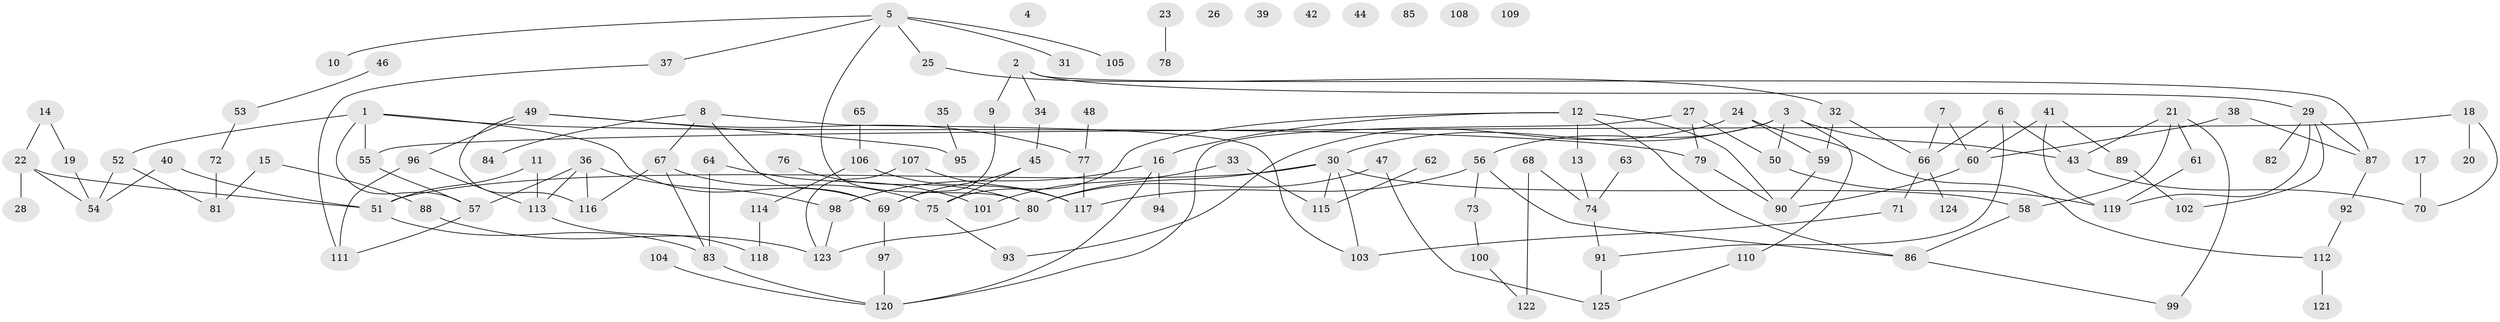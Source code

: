 // Generated by graph-tools (version 1.1) at 2025/49/03/09/25 03:49:03]
// undirected, 125 vertices, 160 edges
graph export_dot {
graph [start="1"]
  node [color=gray90,style=filled];
  1;
  2;
  3;
  4;
  5;
  6;
  7;
  8;
  9;
  10;
  11;
  12;
  13;
  14;
  15;
  16;
  17;
  18;
  19;
  20;
  21;
  22;
  23;
  24;
  25;
  26;
  27;
  28;
  29;
  30;
  31;
  32;
  33;
  34;
  35;
  36;
  37;
  38;
  39;
  40;
  41;
  42;
  43;
  44;
  45;
  46;
  47;
  48;
  49;
  50;
  51;
  52;
  53;
  54;
  55;
  56;
  57;
  58;
  59;
  60;
  61;
  62;
  63;
  64;
  65;
  66;
  67;
  68;
  69;
  70;
  71;
  72;
  73;
  74;
  75;
  76;
  77;
  78;
  79;
  80;
  81;
  82;
  83;
  84;
  85;
  86;
  87;
  88;
  89;
  90;
  91;
  92;
  93;
  94;
  95;
  96;
  97;
  98;
  99;
  100;
  101;
  102;
  103;
  104;
  105;
  106;
  107;
  108;
  109;
  110;
  111;
  112;
  113;
  114;
  115;
  116;
  117;
  118;
  119;
  120;
  121;
  122;
  123;
  124;
  125;
  1 -- 52;
  1 -- 55;
  1 -- 57;
  1 -- 69;
  1 -- 79;
  2 -- 9;
  2 -- 29;
  2 -- 34;
  2 -- 87;
  3 -- 30;
  3 -- 43;
  3 -- 50;
  3 -- 56;
  3 -- 110;
  5 -- 10;
  5 -- 25;
  5 -- 31;
  5 -- 37;
  5 -- 80;
  5 -- 105;
  6 -- 43;
  6 -- 66;
  6 -- 91;
  7 -- 60;
  7 -- 66;
  8 -- 67;
  8 -- 69;
  8 -- 84;
  8 -- 103;
  9 -- 69;
  11 -- 51;
  11 -- 113;
  12 -- 13;
  12 -- 16;
  12 -- 75;
  12 -- 86;
  12 -- 90;
  13 -- 74;
  14 -- 19;
  14 -- 22;
  15 -- 81;
  15 -- 88;
  16 -- 94;
  16 -- 98;
  16 -- 120;
  17 -- 70;
  18 -- 20;
  18 -- 55;
  18 -- 70;
  19 -- 54;
  21 -- 43;
  21 -- 58;
  21 -- 61;
  21 -- 99;
  22 -- 28;
  22 -- 51;
  22 -- 54;
  23 -- 78;
  24 -- 59;
  24 -- 93;
  24 -- 112;
  25 -- 32;
  27 -- 50;
  27 -- 79;
  27 -- 120;
  29 -- 82;
  29 -- 87;
  29 -- 102;
  29 -- 119;
  30 -- 51;
  30 -- 58;
  30 -- 80;
  30 -- 103;
  30 -- 115;
  32 -- 59;
  32 -- 66;
  33 -- 101;
  33 -- 115;
  34 -- 45;
  35 -- 95;
  36 -- 57;
  36 -- 98;
  36 -- 113;
  36 -- 116;
  37 -- 111;
  38 -- 60;
  38 -- 87;
  40 -- 51;
  40 -- 54;
  41 -- 60;
  41 -- 89;
  41 -- 119;
  43 -- 70;
  45 -- 69;
  45 -- 75;
  46 -- 53;
  47 -- 80;
  47 -- 125;
  48 -- 77;
  49 -- 77;
  49 -- 95;
  49 -- 96;
  49 -- 116;
  50 -- 119;
  51 -- 83;
  52 -- 54;
  52 -- 81;
  53 -- 72;
  55 -- 57;
  56 -- 73;
  56 -- 86;
  56 -- 117;
  57 -- 111;
  58 -- 86;
  59 -- 90;
  60 -- 90;
  61 -- 119;
  62 -- 115;
  63 -- 74;
  64 -- 83;
  64 -- 101;
  65 -- 106;
  66 -- 71;
  66 -- 124;
  67 -- 75;
  67 -- 83;
  67 -- 116;
  68 -- 74;
  68 -- 122;
  69 -- 97;
  71 -- 103;
  72 -- 81;
  73 -- 100;
  74 -- 91;
  75 -- 93;
  76 -- 80;
  77 -- 117;
  79 -- 90;
  80 -- 123;
  83 -- 120;
  86 -- 99;
  87 -- 92;
  88 -- 123;
  89 -- 102;
  91 -- 125;
  92 -- 112;
  96 -- 111;
  96 -- 113;
  97 -- 120;
  98 -- 123;
  100 -- 122;
  104 -- 120;
  106 -- 114;
  106 -- 117;
  107 -- 117;
  107 -- 123;
  110 -- 125;
  112 -- 121;
  113 -- 118;
  114 -- 118;
}
